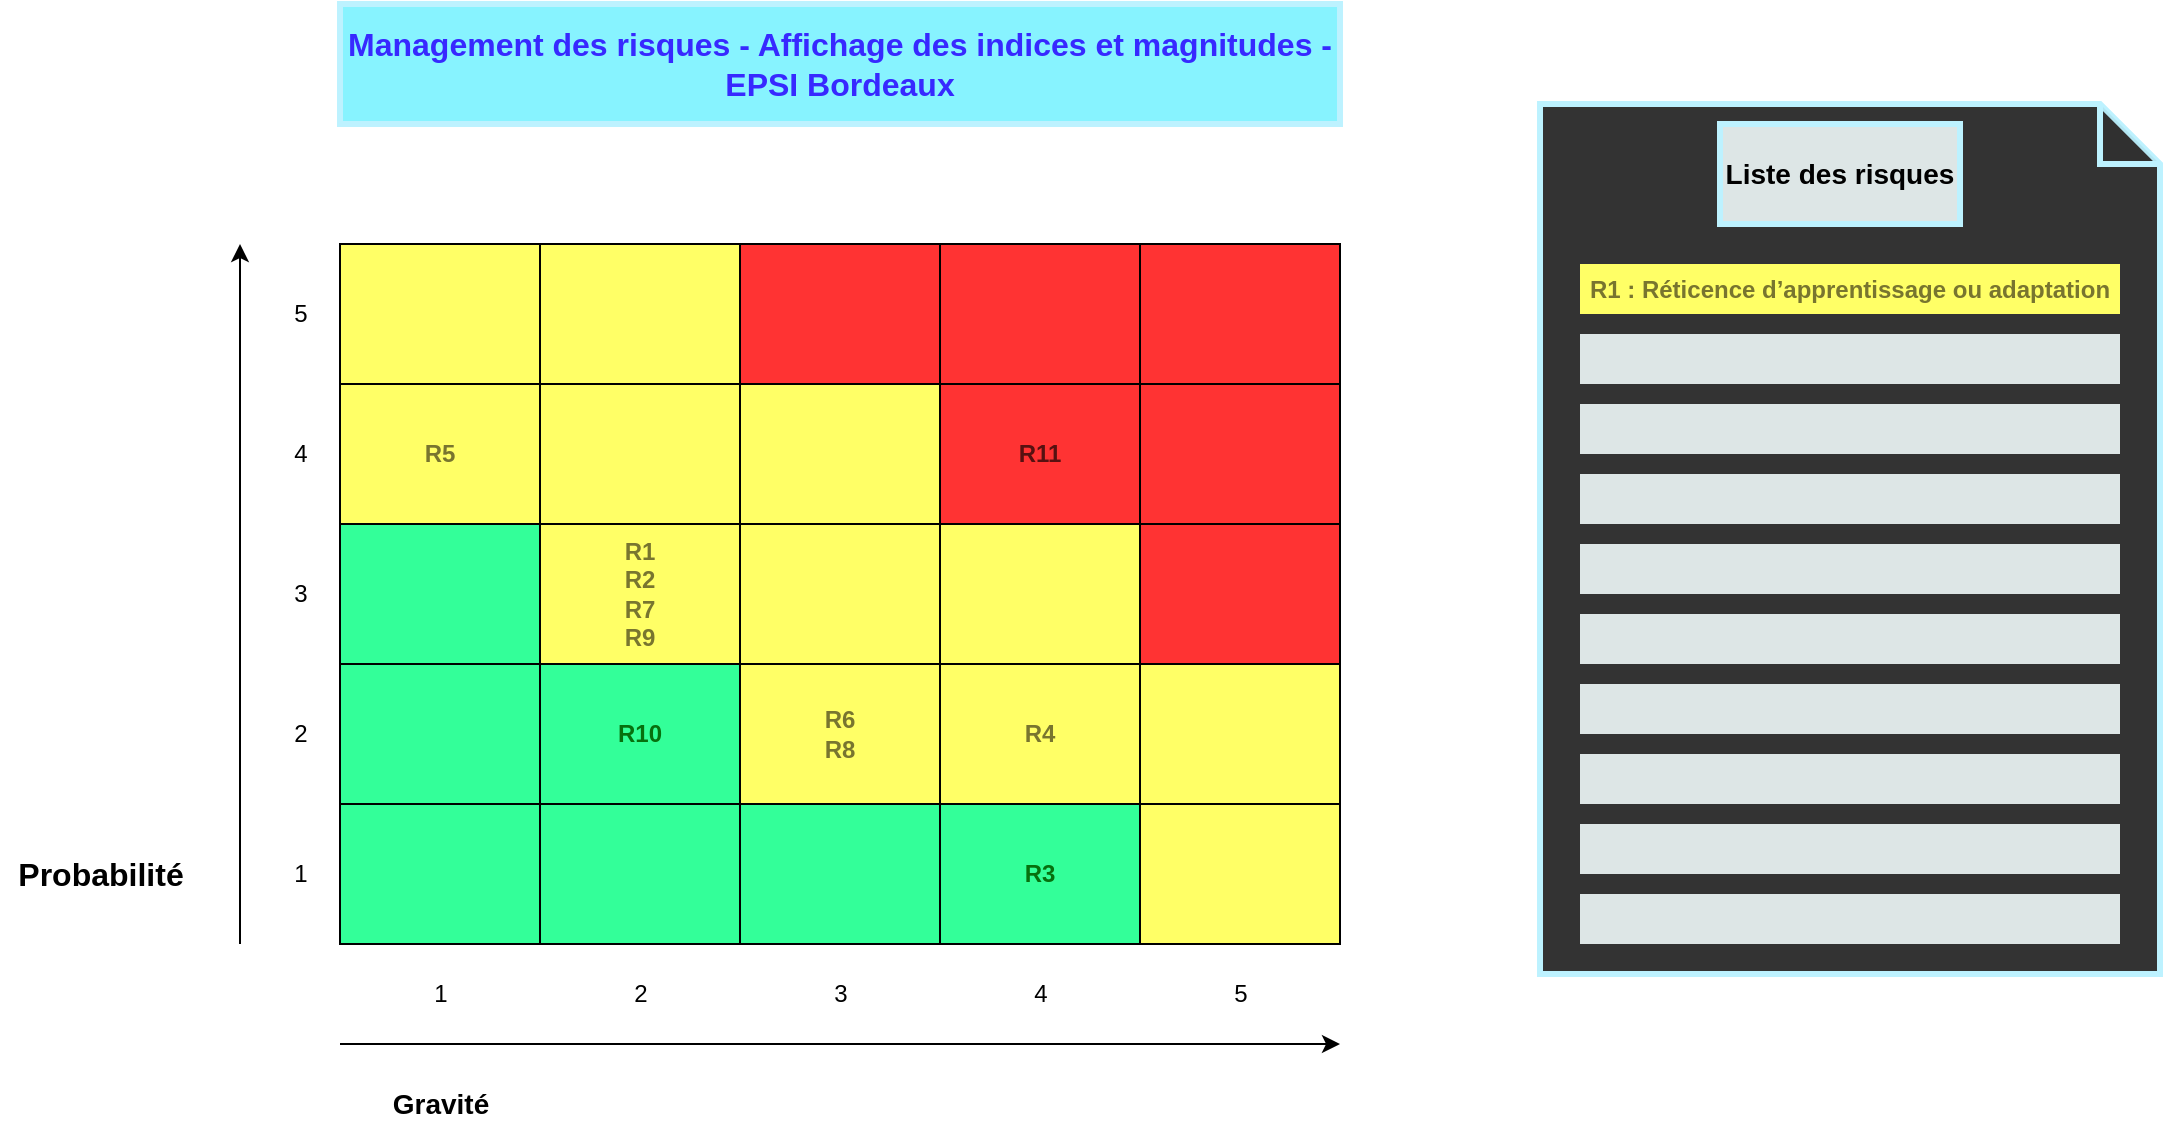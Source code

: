 <mxfile version="14.1.8" type="device"><diagram id="FhFQmC6RV7XNn_20ZeZn" name="Page-1"><mxGraphModel dx="1319" dy="769" grid="1" gridSize="10" guides="1" tooltips="1" connect="1" arrows="1" fold="1" page="1" pageScale="1" pageWidth="827" pageHeight="1169" math="0" shadow="0"><root><mxCell id="0"/><mxCell id="1" parent="0"/><mxCell id="aONKoIr5WWed4Iq_56Nk-1" value="" style="rounded=0;whiteSpace=wrap;html=1;fillColor=#33FF99;" vertex="1" parent="1"><mxGeometry x="190" y="410" width="100" height="70" as="geometry"/></mxCell><mxCell id="aONKoIr5WWed4Iq_56Nk-2" value="&lt;b&gt;&lt;font color=&quot;#07700e&quot;&gt;R10&lt;/font&gt;&lt;/b&gt;" style="rounded=0;whiteSpace=wrap;html=1;fillColor=#33FF99;" vertex="1" parent="1"><mxGeometry x="290" y="410" width="100" height="70" as="geometry"/></mxCell><mxCell id="aONKoIr5WWed4Iq_56Nk-3" value="" style="rounded=0;whiteSpace=wrap;html=1;fillColor=#FF3333;" vertex="1" parent="1"><mxGeometry x="590" y="200" width="100" height="70" as="geometry"/></mxCell><mxCell id="aONKoIr5WWed4Iq_56Nk-4" value="" style="rounded=0;whiteSpace=wrap;html=1;fillColor=#FF3333;" vertex="1" parent="1"><mxGeometry x="490" y="200" width="100" height="70" as="geometry"/></mxCell><mxCell id="aONKoIr5WWed4Iq_56Nk-5" value="" style="rounded=0;whiteSpace=wrap;html=1;fillColor=#FF3333;" vertex="1" parent="1"><mxGeometry x="390" y="200" width="100" height="70" as="geometry"/></mxCell><mxCell id="aONKoIr5WWed4Iq_56Nk-6" value="" style="rounded=0;whiteSpace=wrap;html=1;fillColor=#FFFF66;" vertex="1" parent="1"><mxGeometry x="290" y="200" width="100" height="70" as="geometry"/></mxCell><mxCell id="aONKoIr5WWed4Iq_56Nk-7" value="" style="rounded=0;whiteSpace=wrap;html=1;fillColor=#FFFF66;" vertex="1" parent="1"><mxGeometry x="190" y="200" width="100" height="70" as="geometry"/></mxCell><mxCell id="aONKoIr5WWed4Iq_56Nk-8" value="" style="rounded=0;whiteSpace=wrap;html=1;fillColor=#FF3333;" vertex="1" parent="1"><mxGeometry x="590" y="270" width="100" height="70" as="geometry"/></mxCell><mxCell id="aONKoIr5WWed4Iq_56Nk-9" value="&lt;b&gt;&lt;font color=&quot;#571111&quot;&gt;R11&lt;/font&gt;&lt;/b&gt;" style="rounded=0;whiteSpace=wrap;html=1;fillColor=#FF3333;" vertex="1" parent="1"><mxGeometry x="490" y="270" width="100" height="70" as="geometry"/></mxCell><mxCell id="aONKoIr5WWed4Iq_56Nk-10" value="" style="rounded=0;whiteSpace=wrap;html=1;fillColor=#FFFF66;" vertex="1" parent="1"><mxGeometry x="390" y="270" width="100" height="70" as="geometry"/></mxCell><mxCell id="aONKoIr5WWed4Iq_56Nk-11" value="" style="rounded=0;whiteSpace=wrap;html=1;fillColor=#FFFF66;" vertex="1" parent="1"><mxGeometry x="290" y="270" width="100" height="70" as="geometry"/></mxCell><mxCell id="aONKoIr5WWed4Iq_56Nk-12" value="&lt;b&gt;&lt;font color=&quot;#78752f&quot;&gt;R5&lt;/font&gt;&lt;/b&gt;" style="rounded=0;whiteSpace=wrap;html=1;fillColor=#FFFF66;" vertex="1" parent="1"><mxGeometry x="190" y="270" width="100" height="70" as="geometry"/></mxCell><mxCell id="aONKoIr5WWed4Iq_56Nk-13" value="" style="rounded=0;whiteSpace=wrap;html=1;fillColor=#FF3333;" vertex="1" parent="1"><mxGeometry x="590" y="340" width="100" height="70" as="geometry"/></mxCell><mxCell id="aONKoIr5WWed4Iq_56Nk-14" value="" style="rounded=0;whiteSpace=wrap;html=1;fillColor=#FFFF66;" vertex="1" parent="1"><mxGeometry x="490" y="340" width="100" height="70" as="geometry"/></mxCell><mxCell id="aONKoIr5WWed4Iq_56Nk-15" value="" style="rounded=0;whiteSpace=wrap;html=1;fillColor=#FFFF66;" vertex="1" parent="1"><mxGeometry x="390" y="340" width="100" height="70" as="geometry"/></mxCell><mxCell id="aONKoIr5WWed4Iq_56Nk-16" value="&lt;b&gt;&lt;font color=&quot;#78752f&quot;&gt;R1&lt;br&gt;R2&lt;br&gt;R7&lt;br&gt;R9&lt;/font&gt;&lt;/b&gt;" style="rounded=0;whiteSpace=wrap;html=1;fillColor=#FFFF66;" vertex="1" parent="1"><mxGeometry x="290" y="340" width="100" height="70" as="geometry"/></mxCell><mxCell id="aONKoIr5WWed4Iq_56Nk-17" value="" style="rounded=0;whiteSpace=wrap;html=1;fillColor=#FFFF66;" vertex="1" parent="1"><mxGeometry x="590" y="410" width="100" height="70" as="geometry"/></mxCell><mxCell id="aONKoIr5WWed4Iq_56Nk-18" value="&lt;b&gt;&lt;font color=&quot;#78752f&quot;&gt;R4&lt;/font&gt;&lt;/b&gt;" style="rounded=0;whiteSpace=wrap;html=1;fillColor=#FFFF66;" vertex="1" parent="1"><mxGeometry x="490" y="410" width="100" height="70" as="geometry"/></mxCell><mxCell id="aONKoIr5WWed4Iq_56Nk-19" value="&lt;b&gt;&lt;font color=&quot;#78752f&quot;&gt;R6&lt;br&gt;R8&lt;/font&gt;&lt;/b&gt;" style="rounded=0;whiteSpace=wrap;html=1;fillColor=#FFFF66;" vertex="1" parent="1"><mxGeometry x="390" y="410" width="100" height="70" as="geometry"/></mxCell><mxCell id="aONKoIr5WWed4Iq_56Nk-20" value="" style="rounded=0;whiteSpace=wrap;html=1;fillColor=#33FF99;" vertex="1" parent="1"><mxGeometry x="190" y="340" width="100" height="70" as="geometry"/></mxCell><mxCell id="aONKoIr5WWed4Iq_56Nk-21" value="" style="rounded=0;whiteSpace=wrap;html=1;fillColor=#FFFF66;" vertex="1" parent="1"><mxGeometry x="590" y="480" width="100" height="70" as="geometry"/></mxCell><mxCell id="aONKoIr5WWed4Iq_56Nk-22" value="&lt;b&gt;&lt;font color=&quot;#07700e&quot;&gt;R3&lt;/font&gt;&lt;/b&gt;" style="rounded=0;whiteSpace=wrap;html=1;fillColor=#33FF99;" vertex="1" parent="1"><mxGeometry x="490" y="480" width="100" height="70" as="geometry"/></mxCell><mxCell id="aONKoIr5WWed4Iq_56Nk-23" value="" style="rounded=0;whiteSpace=wrap;html=1;fillColor=#33FF99;" vertex="1" parent="1"><mxGeometry x="390" y="480" width="100" height="70" as="geometry"/></mxCell><mxCell id="aONKoIr5WWed4Iq_56Nk-24" value="" style="rounded=0;whiteSpace=wrap;html=1;fillColor=#33FF99;" vertex="1" parent="1"><mxGeometry x="290" y="480" width="100" height="70" as="geometry"/></mxCell><mxCell id="aONKoIr5WWed4Iq_56Nk-25" value="" style="rounded=0;whiteSpace=wrap;html=1;fillColor=#33FF99;" vertex="1" parent="1"><mxGeometry x="190" y="480" width="100" height="70" as="geometry"/></mxCell><mxCell id="aONKoIr5WWed4Iq_56Nk-26" value="" style="endArrow=classic;html=1;" edge="1" parent="1"><mxGeometry width="50" height="50" relative="1" as="geometry"><mxPoint x="190" y="600" as="sourcePoint"/><mxPoint x="690" y="600" as="targetPoint"/></mxGeometry></mxCell><mxCell id="aONKoIr5WWed4Iq_56Nk-27" value="" style="endArrow=classic;html=1;" edge="1" parent="1"><mxGeometry width="50" height="50" relative="1" as="geometry"><mxPoint x="140" y="550" as="sourcePoint"/><mxPoint x="140" y="200" as="targetPoint"/></mxGeometry></mxCell><mxCell id="aONKoIr5WWed4Iq_56Nk-28" value="&lt;b&gt;&lt;font style=&quot;font-size: 16px&quot;&gt;Probabilité&lt;/font&gt;&lt;/b&gt;" style="text;html=1;align=center;verticalAlign=middle;resizable=0;points=[];autosize=1;" vertex="1" parent="1"><mxGeometry x="20" y="505" width="100" height="20" as="geometry"/></mxCell><mxCell id="aONKoIr5WWed4Iq_56Nk-29" value="&lt;font style=&quot;font-size: 14px&quot;&gt;&lt;b&gt;Gravité&lt;/b&gt;&lt;/font&gt;" style="text;html=1;align=center;verticalAlign=middle;resizable=0;points=[];autosize=1;" vertex="1" parent="1"><mxGeometry x="210" y="620" width="60" height="20" as="geometry"/></mxCell><mxCell id="aONKoIr5WWed4Iq_56Nk-30" value="1" style="text;html=1;align=center;verticalAlign=middle;resizable=0;points=[];autosize=1;" vertex="1" parent="1"><mxGeometry x="230" y="565" width="20" height="20" as="geometry"/></mxCell><mxCell id="aONKoIr5WWed4Iq_56Nk-32" value="3" style="text;html=1;align=center;verticalAlign=middle;resizable=0;points=[];autosize=1;" vertex="1" parent="1"><mxGeometry x="430" y="565" width="20" height="20" as="geometry"/></mxCell><mxCell id="aONKoIr5WWed4Iq_56Nk-33" value="2" style="text;html=1;align=center;verticalAlign=middle;resizable=0;points=[];autosize=1;" vertex="1" parent="1"><mxGeometry x="330" y="565" width="20" height="20" as="geometry"/></mxCell><mxCell id="aONKoIr5WWed4Iq_56Nk-34" value="5" style="text;html=1;align=center;verticalAlign=middle;resizable=0;points=[];autosize=1;" vertex="1" parent="1"><mxGeometry x="630" y="565" width="20" height="20" as="geometry"/></mxCell><mxCell id="aONKoIr5WWed4Iq_56Nk-35" value="4" style="text;html=1;align=center;verticalAlign=middle;resizable=0;points=[];autosize=1;" vertex="1" parent="1"><mxGeometry x="530" y="565" width="20" height="20" as="geometry"/></mxCell><mxCell id="aONKoIr5WWed4Iq_56Nk-36" value="2" style="text;html=1;align=center;verticalAlign=middle;resizable=0;points=[];autosize=1;" vertex="1" parent="1"><mxGeometry x="160" y="435" width="20" height="20" as="geometry"/></mxCell><mxCell id="aONKoIr5WWed4Iq_56Nk-37" value="3" style="text;html=1;align=center;verticalAlign=middle;resizable=0;points=[];autosize=1;" vertex="1" parent="1"><mxGeometry x="160" y="365" width="20" height="20" as="geometry"/></mxCell><mxCell id="aONKoIr5WWed4Iq_56Nk-38" value="4" style="text;html=1;align=center;verticalAlign=middle;resizable=0;points=[];autosize=1;" vertex="1" parent="1"><mxGeometry x="160" y="295" width="20" height="20" as="geometry"/></mxCell><mxCell id="aONKoIr5WWed4Iq_56Nk-39" value="5" style="text;html=1;align=center;verticalAlign=middle;resizable=0;points=[];autosize=1;" vertex="1" parent="1"><mxGeometry x="160" y="225" width="20" height="20" as="geometry"/></mxCell><mxCell id="aONKoIr5WWed4Iq_56Nk-40" value="1" style="text;html=1;align=center;verticalAlign=middle;resizable=0;points=[];autosize=1;" vertex="1" parent="1"><mxGeometry x="160" y="505" width="20" height="20" as="geometry"/></mxCell><mxCell id="aONKoIr5WWed4Iq_56Nk-41" value="&lt;b&gt;&lt;font style=&quot;font-size: 16px&quot; color=&quot;#3729ff&quot;&gt;Management des risques - Affichage des indices et magnitudes - EPSI Bordeaux&lt;/font&gt;&lt;/b&gt;" style="rounded=0;whiteSpace=wrap;html=1;fillColor=#87F3FF;strokeColor=#BDF2FF;strokeWidth=3;" vertex="1" parent="1"><mxGeometry x="190" y="80" width="500" height="60" as="geometry"/></mxCell><mxCell id="aONKoIr5WWed4Iq_56Nk-42" value="" style="endArrow=none;html=1;strokeColor=#FFFFFF;" edge="1" parent="1"><mxGeometry width="50" height="50" relative="1" as="geometry"><mxPoint x="840" y="550" as="sourcePoint"/><mxPoint x="840" y="200" as="targetPoint"/></mxGeometry></mxCell><mxCell id="aONKoIr5WWed4Iq_56Nk-43" value="" style="shape=note;whiteSpace=wrap;html=1;backgroundOutline=1;darkOpacity=0.05;strokeColor=#BDF2FF;strokeWidth=3;fillColor=#333333;" vertex="1" parent="1"><mxGeometry x="790" y="130" width="310" height="435" as="geometry"/></mxCell><mxCell id="aONKoIr5WWed4Iq_56Nk-44" value="&lt;font style=&quot;font-size: 12px&quot; color=&quot;#78752f&quot;&gt;&lt;b&gt;R1 :&amp;nbsp;&lt;span lang=&quot;FR-FR&quot; class=&quot;TextRun  BCX0 SCXW160823373&quot; style=&quot;animation: 0s ease 0s 1 normal none running none ; appearance: none ; backface-visibility: visible ; background: none 0% 0% / auto repeat scroll padding-box border-box rgba(0 , 0 , 0 , 0) ; border: 0px none rgb(0 , 0 , 0) ; border-radius: 0px ; border-collapse: collapse ; box-shadow: none ; box-sizing: content-box ; caption-side: top ; clear: none ; clip: auto ; content: normal ; cursor: text ; direction: ltr ; display: inline ; empty-cells: show ; float: none ; font-family: &amp;#34;wordvisi_msfontservice&amp;#34; , &amp;#34;calibri&amp;#34; , &amp;#34;calibri_embeddedfont&amp;#34; , &amp;#34;calibri_msfontservice&amp;#34; , sans-serif ; height: auto ; line-height: 17px ; list-style: outside none disc ; margin: 0px ; max-height: none ; max-width: none ; min-height: 0px ; min-width: 0px ; opacity: 1 ; outline: rgb(0 , 0 , 0) none 0px ; overflow-wrap: break-word ; overflow: visible ; padding: 0px ; perspective: none ; perspective-origin: 0px 0px ; position: static ; resize: none ; speak: normal ; table-layout: auto ; text-align: left ; text-overflow: clip ; text-shadow: none ; transform: none ; transform-origin: 0px 0px ; transform-style: flat ; transition: all 0s ease 0s ; unicode-bidi: normal ; vertical-align: baseline ; visibility: visible ; width: auto ; word-break: normal ; z-index: auto ; zoom: 1 ; border-spacing: 0px&quot;&gt;&lt;span class=&quot;NormalTextRun  BCX0 SCXW160823373&quot; style=&quot;background-color: inherit&quot;&gt;Réticence d’apprentissage ou adaptation&lt;/span&gt;&lt;/span&gt;&lt;/b&gt;&lt;/font&gt;" style="rounded=0;whiteSpace=wrap;html=1;strokeWidth=3;strokeColor=none;fillColor=#FFFF66;" vertex="1" parent="1"><mxGeometry x="810" y="210" width="270" height="25" as="geometry"/></mxCell><mxCell id="aONKoIr5WWed4Iq_56Nk-45" value="" style="rounded=0;whiteSpace=wrap;html=1;strokeWidth=3;fillColor=#DDE6E6;strokeColor=none;" vertex="1" parent="1"><mxGeometry x="810" y="245" width="270" height="25" as="geometry"/></mxCell><mxCell id="aONKoIr5WWed4Iq_56Nk-46" value="" style="rounded=0;whiteSpace=wrap;html=1;strokeWidth=3;fillColor=#DDE6E6;strokeColor=none;" vertex="1" parent="1"><mxGeometry x="810" y="280" width="270" height="25" as="geometry"/></mxCell><mxCell id="aONKoIr5WWed4Iq_56Nk-47" value="" style="rounded=0;whiteSpace=wrap;html=1;strokeWidth=3;fillColor=#DDE6E6;strokeColor=none;" vertex="1" parent="1"><mxGeometry x="810" y="315" width="270" height="25" as="geometry"/></mxCell><mxCell id="aONKoIr5WWed4Iq_56Nk-48" value="" style="rounded=0;whiteSpace=wrap;html=1;strokeWidth=3;fillColor=#DDE6E6;strokeColor=none;" vertex="1" parent="1"><mxGeometry x="810" y="350" width="270" height="25" as="geometry"/></mxCell><mxCell id="aONKoIr5WWed4Iq_56Nk-49" value="" style="rounded=0;whiteSpace=wrap;html=1;strokeWidth=3;fillColor=#DDE6E6;strokeColor=none;" vertex="1" parent="1"><mxGeometry x="810" y="385" width="270" height="25" as="geometry"/></mxCell><mxCell id="aONKoIr5WWed4Iq_56Nk-50" value="" style="rounded=0;whiteSpace=wrap;html=1;strokeWidth=3;fillColor=#DDE6E6;strokeColor=none;" vertex="1" parent="1"><mxGeometry x="810" y="420" width="270" height="25" as="geometry"/></mxCell><mxCell id="aONKoIr5WWed4Iq_56Nk-51" value="" style="rounded=0;whiteSpace=wrap;html=1;strokeWidth=3;fillColor=#DDE6E6;strokeColor=none;" vertex="1" parent="1"><mxGeometry x="810" y="455" width="270" height="25" as="geometry"/></mxCell><mxCell id="aONKoIr5WWed4Iq_56Nk-52" value="" style="rounded=0;whiteSpace=wrap;html=1;strokeWidth=3;fillColor=#DDE6E6;strokeColor=none;" vertex="1" parent="1"><mxGeometry x="810" y="490" width="270" height="25" as="geometry"/></mxCell><mxCell id="aONKoIr5WWed4Iq_56Nk-53" value="" style="rounded=0;whiteSpace=wrap;html=1;strokeWidth=3;fillColor=#DDE6E6;strokeColor=none;" vertex="1" parent="1"><mxGeometry x="810" y="525" width="270" height="25" as="geometry"/></mxCell><mxCell id="aONKoIr5WWed4Iq_56Nk-54" value="&lt;b&gt;&lt;font style=&quot;font-size: 14px&quot;&gt;Liste des risques&lt;/font&gt;&lt;/b&gt;" style="rounded=0;whiteSpace=wrap;html=1;strokeColor=#BDF2FF;strokeWidth=3;gradientColor=none;fillColor=#DDE6E6;" vertex="1" parent="1"><mxGeometry x="880" y="140" width="120" height="50" as="geometry"/></mxCell></root></mxGraphModel></diagram></mxfile>